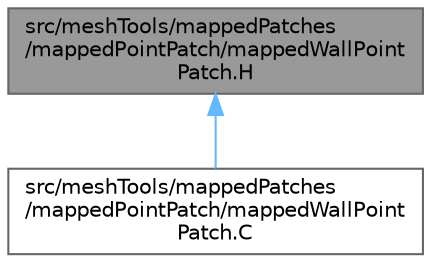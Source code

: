 digraph "src/meshTools/mappedPatches/mappedPointPatch/mappedWallPointPatch.H"
{
 // LATEX_PDF_SIZE
  bgcolor="transparent";
  edge [fontname=Helvetica,fontsize=10,labelfontname=Helvetica,labelfontsize=10];
  node [fontname=Helvetica,fontsize=10,shape=box,height=0.2,width=0.4];
  Node1 [id="Node000001",label="src/meshTools/mappedPatches\l/mappedPointPatch/mappedWallPoint\lPatch.H",height=0.2,width=0.4,color="gray40", fillcolor="grey60", style="filled", fontcolor="black",tooltip=" "];
  Node1 -> Node2 [id="edge1_Node000001_Node000002",dir="back",color="steelblue1",style="solid",tooltip=" "];
  Node2 [id="Node000002",label="src/meshTools/mappedPatches\l/mappedPointPatch/mappedWallPoint\lPatch.C",height=0.2,width=0.4,color="grey40", fillcolor="white", style="filled",URL="$mappedWallPointPatch_8C.html",tooltip=" "];
}
